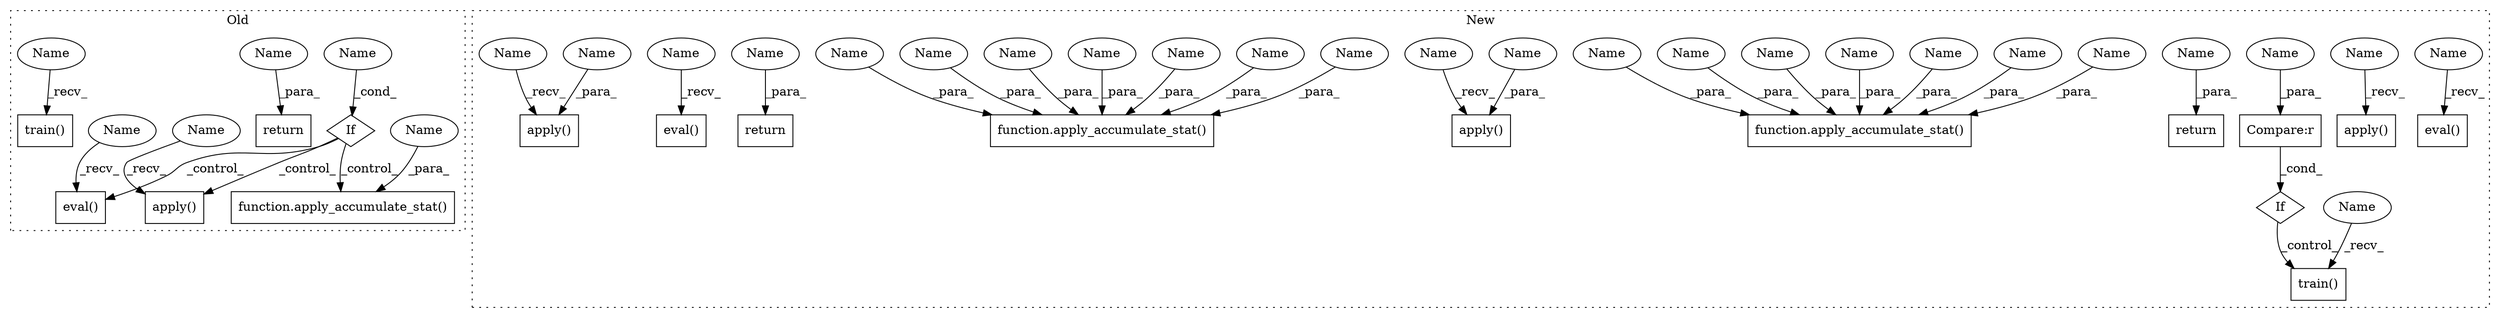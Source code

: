 digraph G {
subgraph cluster0 {
1 [label="train()" a="75" s="8480" l="15" shape="box"];
5 [label="return" a="93" s="8822" l="7" shape="box"];
7 [label="apply()" a="75" s="8657,8697" l="14,1" shape="box"];
8 [label="If" a="96" s="8524" l="3" shape="diamond"];
12 [label="Name" a="87" s="8527" l="19" shape="ellipse"];
13 [label="eval()" a="75" s="8717" l="14" shape="box"];
14 [label="function.apply_accumulate_stat()" a="75" s="8556,8647" l="22,1" shape="box"];
22 [label="Name" a="87" s="8657" l="7" shape="ellipse"];
23 [label="Name" a="87" s="8829" l="7" shape="ellipse"];
24 [label="Name" a="87" s="8578" l="7" shape="ellipse"];
25 [label="Name" a="87" s="8717" l="7" shape="ellipse"];
26 [label="Name" a="87" s="8480" l="7" shape="ellipse"];
label = "Old";
style="dotted";
}
subgraph cluster1 {
2 [label="eval()" a="75" s="9629" l="15" shape="box"];
3 [label="train()" a="75" s="9063" l="16" shape="box"];
4 [label="If" a="96" s="9026" l="3" shape="diamond"];
6 [label="Compare:r" a="40" s="9029" l="20" shape="box"];
9 [label="apply()" a="75" s="9706,9747" l="15,1" shape="box"];
10 [label="apply()" a="75" s="9282,9318" l="10,1" shape="box"];
11 [label="return" a="93" s="9803" l="7" shape="box"];
15 [label="eval()" a="75" s="9346" l="10" shape="box"];
16 [label="function.apply_accumulate_stat()" a="75" s="9442,9534" l="22,1" shape="box"];
17 [label="apply()" a="75" s="9661,9688" l="15,1" shape="box"];
18 [label="function.apply_accumulate_stat()" a="75" s="9181,9268" l="22,1" shape="box"];
19 [label="return" a="93" s="9761" l="7" shape="box"];
20 [label="Name" a="87" s="9230" l="10" shape="ellipse"];
21 [label="Name" a="87" s="9496" l="10" shape="ellipse"];
27 [label="Name" a="87" s="9629" l="8" shape="ellipse"];
28 [label="Name" a="87" s="9661" l="8" shape="ellipse"];
29 [label="Name" a="87" s="9063" l="8" shape="ellipse"];
30 [label="Name" a="87" s="9464" l="8" shape="ellipse"];
31 [label="Name" a="87" s="9029" l="8" shape="ellipse"];
32 [label="Name" a="87" s="9768" l="8" shape="ellipse"];
33 [label="Name" a="87" s="9706" l="8" shape="ellipse"];
34 [label="Name" a="87" s="9262" l="6" shape="ellipse"];
35 [label="Name" a="87" s="9528" l="6" shape="ellipse"];
36 [label="Name" a="87" s="9508" l="5" shape="ellipse"];
37 [label="Name" a="87" s="9242" l="5" shape="ellipse"];
38 [label="Name" a="87" s="9489" l="5" shape="ellipse"];
39 [label="Name" a="87" s="9223" l="5" shape="ellipse"];
40 [label="Name" a="87" s="9810" l="3" shape="ellipse"];
41 [label="Name" a="87" s="9203" l="3" shape="ellipse"];
42 [label="Name" a="87" s="9346" l="3" shape="ellipse"];
43 [label="Name" a="87" s="9282" l="3" shape="ellipse"];
44 [label="Name" a="87" s="9721" l="26" shape="ellipse"];
45 [label="Name" a="87" s="9292" l="26" shape="ellipse"];
46 [label="Name" a="87" s="9515" l="11" shape="ellipse"];
47 [label="Name" a="87" s="9249" l="11" shape="ellipse"];
48 [label="Name" a="87" s="9208" l="13" shape="ellipse"];
49 [label="Name" a="87" s="9474" l="13" shape="ellipse"];
label = "New";
style="dotted";
}
4 -> 3 [label="_control_"];
6 -> 4 [label="_cond_"];
8 -> 7 [label="_control_"];
8 -> 14 [label="_control_"];
8 -> 13 [label="_control_"];
12 -> 8 [label="_cond_"];
20 -> 18 [label="_para_"];
21 -> 16 [label="_para_"];
22 -> 7 [label="_recv_"];
23 -> 5 [label="_para_"];
24 -> 14 [label="_para_"];
25 -> 13 [label="_recv_"];
26 -> 1 [label="_recv_"];
27 -> 2 [label="_recv_"];
28 -> 17 [label="_recv_"];
29 -> 3 [label="_recv_"];
30 -> 16 [label="_para_"];
31 -> 6 [label="_para_"];
32 -> 19 [label="_para_"];
33 -> 9 [label="_recv_"];
34 -> 18 [label="_para_"];
35 -> 16 [label="_para_"];
36 -> 16 [label="_para_"];
37 -> 18 [label="_para_"];
38 -> 16 [label="_para_"];
39 -> 18 [label="_para_"];
40 -> 11 [label="_para_"];
41 -> 18 [label="_para_"];
42 -> 15 [label="_recv_"];
43 -> 10 [label="_recv_"];
44 -> 9 [label="_para_"];
45 -> 10 [label="_para_"];
46 -> 16 [label="_para_"];
47 -> 18 [label="_para_"];
48 -> 18 [label="_para_"];
49 -> 16 [label="_para_"];
}